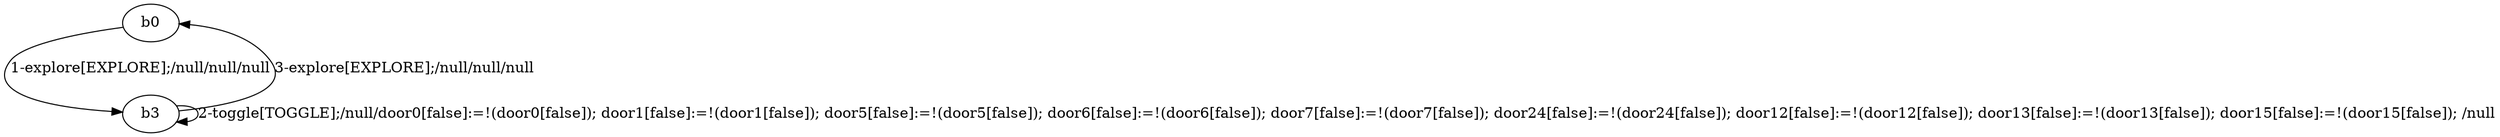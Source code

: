 # Total number of goals covered by this test: 2
# b3 --> b0
# b3 --> b3

digraph g {
"b0" -> "b3" [label = "1-explore[EXPLORE];/null/null/null"];
"b3" -> "b3" [label = "2-toggle[TOGGLE];/null/door0[false]:=!(door0[false]); door1[false]:=!(door1[false]); door5[false]:=!(door5[false]); door6[false]:=!(door6[false]); door7[false]:=!(door7[false]); door24[false]:=!(door24[false]); door12[false]:=!(door12[false]); door13[false]:=!(door13[false]); door15[false]:=!(door15[false]); /null"];
"b3" -> "b0" [label = "3-explore[EXPLORE];/null/null/null"];
}